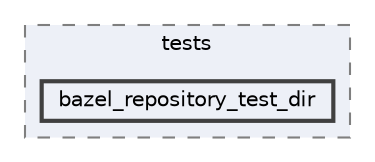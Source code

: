 digraph "flatbuffers/tests/bazel_repository_test_dir"
{
 // LATEX_PDF_SIZE
  bgcolor="transparent";
  edge [fontname=Helvetica,fontsize=10,labelfontname=Helvetica,labelfontsize=10];
  node [fontname=Helvetica,fontsize=10,shape=box,height=0.2,width=0.4];
  compound=true
  subgraph clusterdir_8a29680ac58f070fa77498b7cfb0e5d9 {
    graph [ bgcolor="#edf0f7", pencolor="grey50", label="tests", fontname=Helvetica,fontsize=10 style="filled,dashed", URL="dir_8a29680ac58f070fa77498b7cfb0e5d9.html",tooltip=""]
  dir_5288d6e21700c00753bb2b32a3e90281 [label="bazel_repository_test_dir", fillcolor="#edf0f7", color="grey25", style="filled,bold", URL="dir_5288d6e21700c00753bb2b32a3e90281.html",tooltip=""];
  }
}
